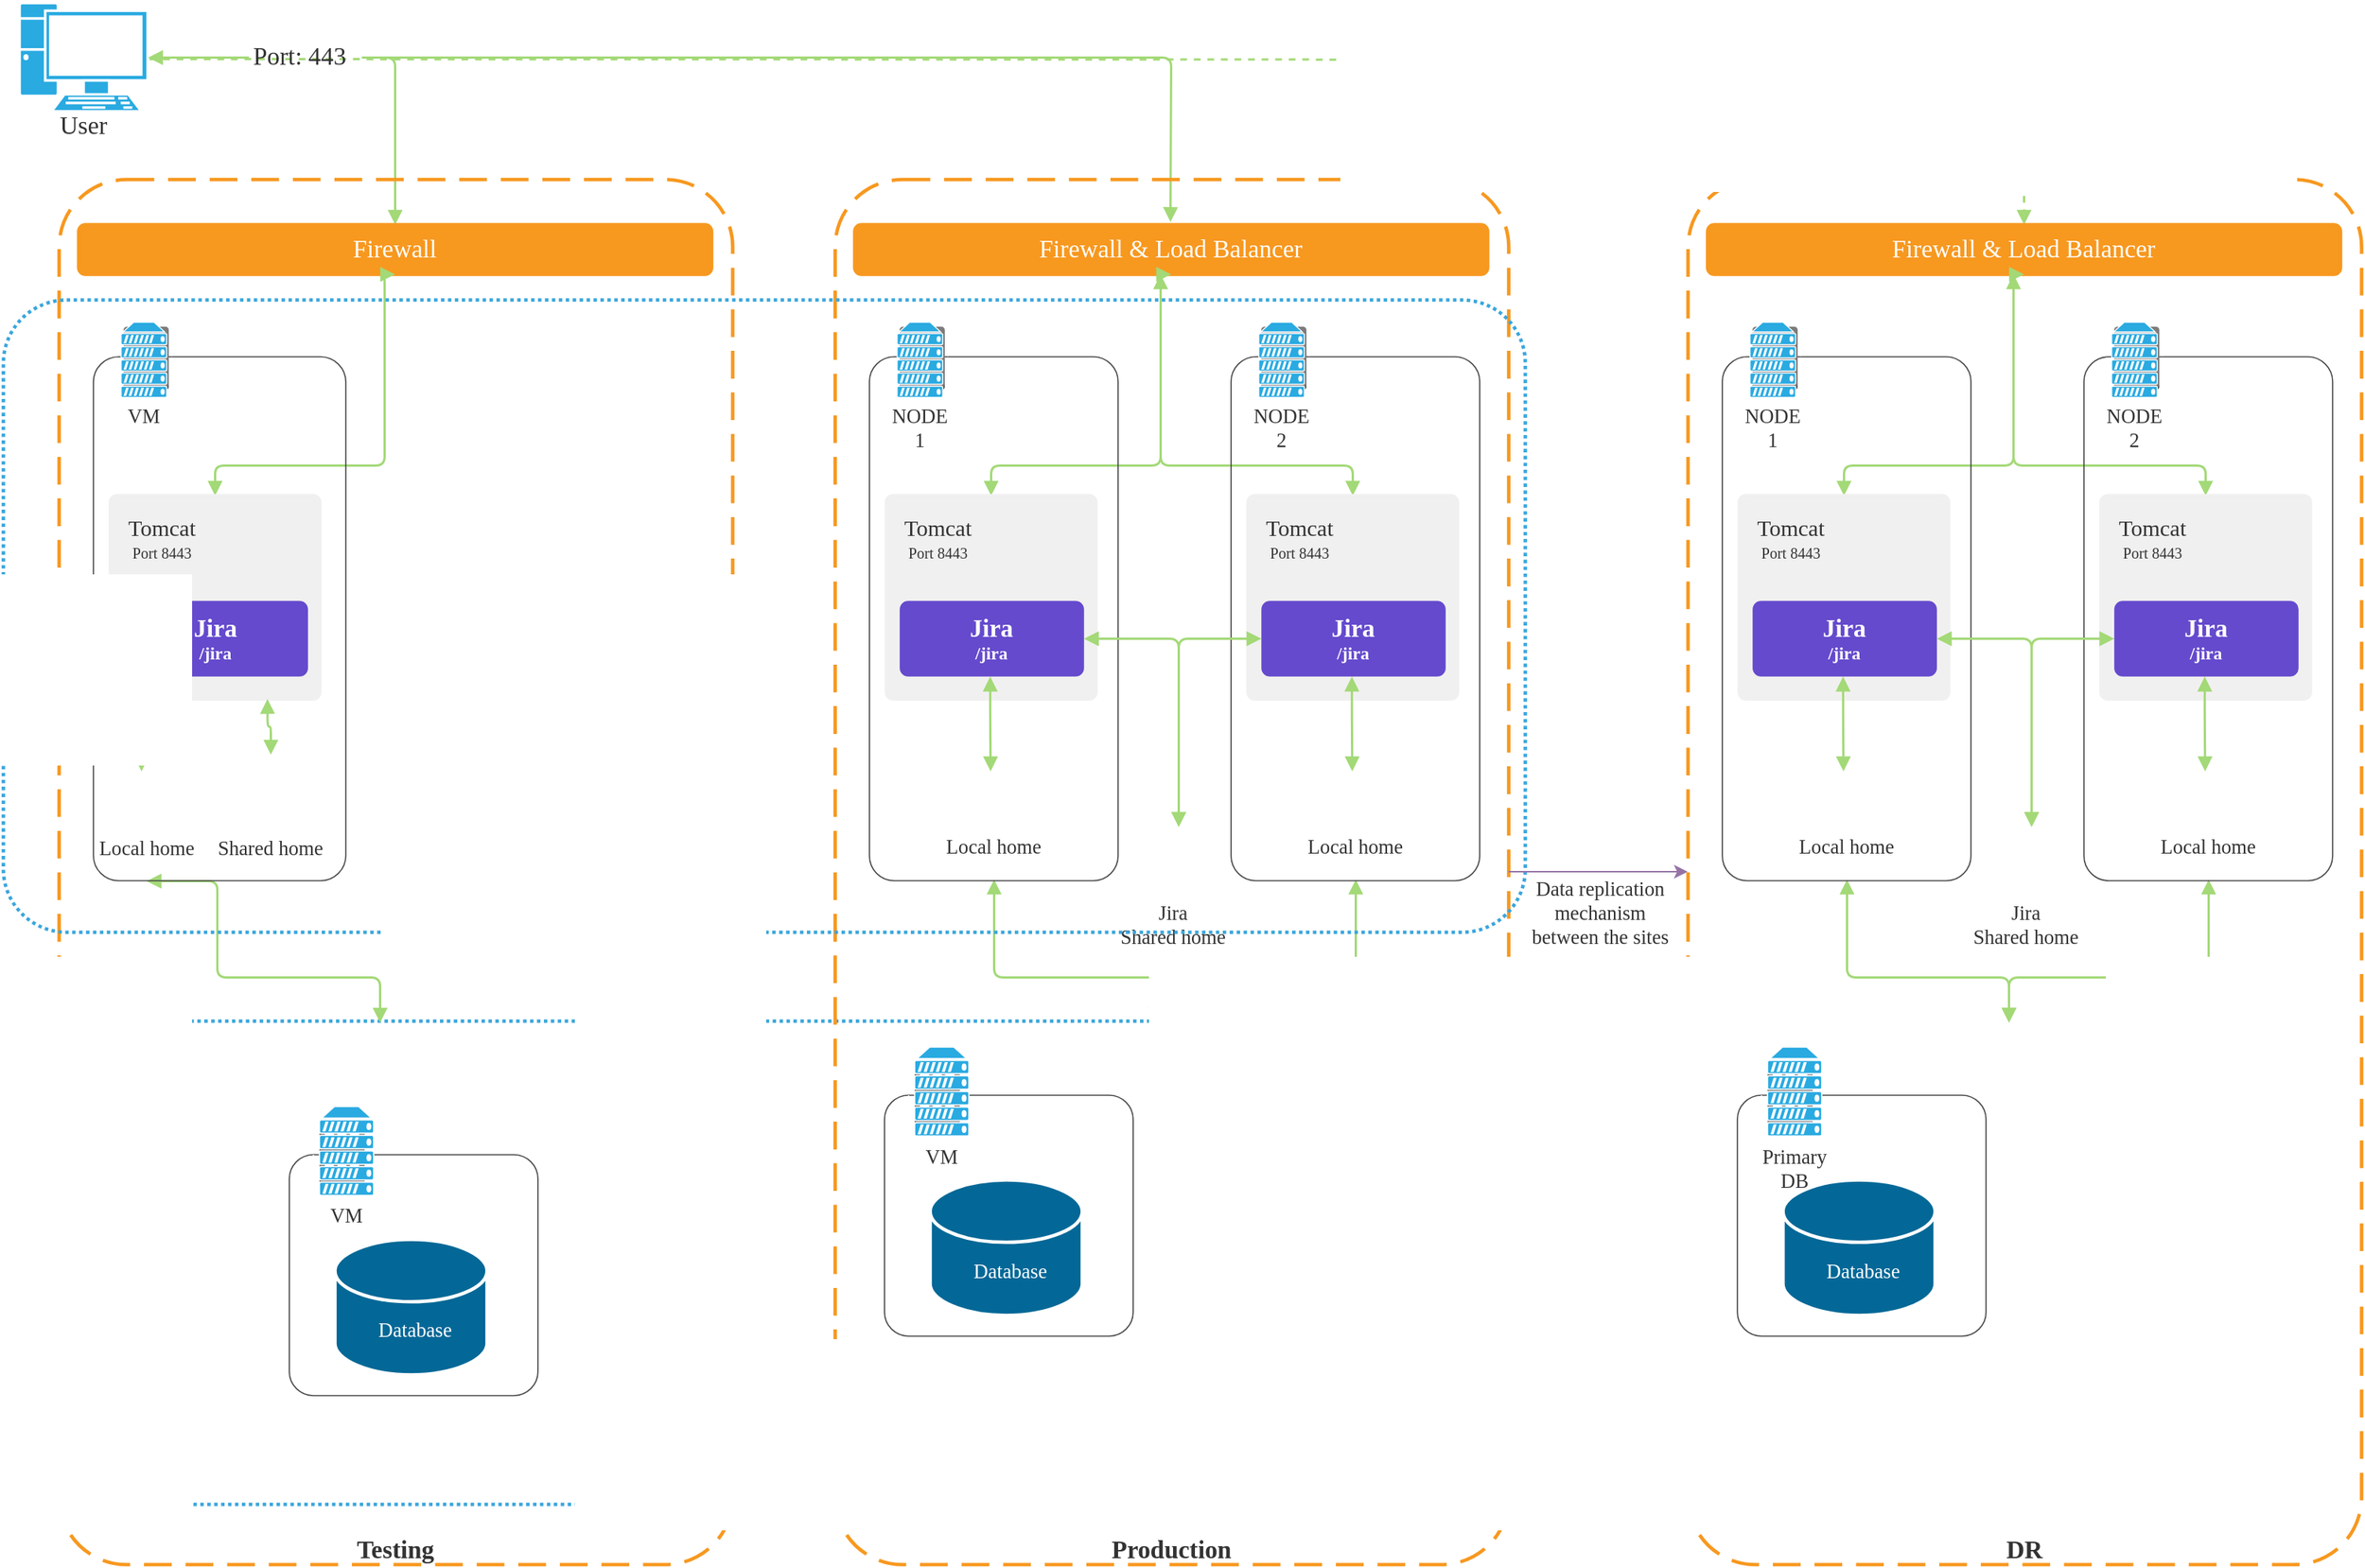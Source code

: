 <mxfile version="22.0.8" type="github">
  <diagram id="rO6JPWR7hEe7uDZ1MwuH" name="Page-1">
    <mxGraphModel dx="2899" dy="1071" grid="1" gridSize="10" guides="1" tooltips="1" connect="1" arrows="1" fold="1" page="1" pageScale="1" pageWidth="850" pageHeight="1100" math="0" shadow="0">
      <root>
        <mxCell id="0" />
        <mxCell id="1" parent="0" />
        <UserObject label="" lucidchartObjectId="EUO-7o-d~xrS" id="mtwL6YXixOI6ePfbIfQ7-96">
          <mxCell style="html=1;jettySize=18;whiteSpace=wrap;fontSize=13;strokeColor=#a3d977;strokeOpacity=100;strokeWidth=1.5;rounded=1;arcSize=12;edgeStyle=orthogonalEdgeStyle;startArrow=none;startFill=0;endArrow=block;endFill=1;exitX=1;exitY=0.5;exitPerimeter=0;" parent="1" source="mtwL6YXixOI6ePfbIfQ7-99" target="mtwL6YXixOI6ePfbIfQ7-271" edge="1">
            <mxGeometry width="100" height="100" relative="1" as="geometry">
              <Array as="points" />
              <mxPoint x="252.5" y="170" as="targetPoint" />
            </mxGeometry>
          </mxCell>
        </UserObject>
        <UserObject label="" lucidchartObjectId="rSzzq~TW9.Jp" id="mtwL6YXixOI6ePfbIfQ7-98">
          <mxCell style="html=1;jettySize=18;whiteSpace=wrap;fontSize=13;strokeColor=#a3d977;strokeOpacity=100;strokeWidth=1.5;rounded=1;arcSize=12;edgeStyle=orthogonalEdgeStyle;startArrow=none;startFill=1;endArrow=block;endFill=1;exitX=1;exitY=0.5;exitPerimeter=0;entryX=0.475;entryY=-0.053;entryDx=0;entryDy=0;entryPerimeter=0;" parent="1" source="mtwL6YXixOI6ePfbIfQ7-99" edge="1">
            <mxGeometry width="100" height="100" relative="1" as="geometry">
              <Array as="points" />
              <mxPoint x="554.5" y="168.251" as="targetPoint" />
            </mxGeometry>
          </mxCell>
        </UserObject>
        <UserObject label="Testing" lucidchartObjectId="OixzgVcVcH0r" id="mtwL6YXixOI6ePfbIfQ7-214">
          <mxCell style="html=1;overflow=block;blockSpacing=1;whiteSpace=wrap;rounded=1;arcSize=10;dashed=1;dashPattern=8 4;verticalAlign=bottom;fontSize=16.7;fontFamily=Liberation Serif;fontColor=#333333;fontStyle=1;spacing=0;strokeColor=#F7981F;fillOpacity=0;fillColor=#000000;strokeWidth=2.3;container=0;pointerEvents=0;collapsible=0;recursiveResize=0;" parent="1" vertex="1">
            <mxGeometry x="-183" y="140" width="447" height="920" as="geometry" />
          </mxCell>
        </UserObject>
        <UserObject label="" lucidchartObjectId="XqAzImuv3b6O" id="mtwL6YXixOI6ePfbIfQ7-239">
          <mxCell style="html=1;overflow=block;blockSpacing=1;whiteSpace=wrap;rounded=1;arcSize=10;dashed=1;dashPattern=1 1;verticalAlign=bottom;fontSize=13;spacing=0;strokeColor=#3aa6dd;strokeOpacity=100;fillOpacity=0;fillColor=#000000;strokeWidth=2.3;container=0;pointerEvents=0;collapsible=0;recursiveResize=0;" parent="1" vertex="1">
            <mxGeometry x="-220" y="699" width="1010" height="321" as="geometry" />
          </mxCell>
        </UserObject>
        <UserObject label="Firewall" lucidchartObjectId="L0xzgu9_YL.-" id="mtwL6YXixOI6ePfbIfQ7-271">
          <mxCell style="html=1;overflow=block;blockSpacing=1;whiteSpace=wrap;fontSize=16.7;fontFamily=Liberation Serif;fontColor=#ffffff;spacing=3.8;strokeColor=#f7981f;strokeOpacity=100;fillOpacity=100;rounded=1;absoluteArcSize=1;arcSize=9;fillColor=#f7981f;strokeWidth=2.3;" parent="1" vertex="1">
            <mxGeometry x="-170" y="170" width="420" height="33" as="geometry" />
          </mxCell>
        </UserObject>
        <mxCell id="mtwL6YXixOI6ePfbIfQ7-278" style="edgeStyle=orthogonalEdgeStyle;rounded=1;orthogonalLoop=1;jettySize=auto;html=1;exitX=0.5;exitY=0;exitDx=0;exitDy=0;entryX=0.5;entryY=1;entryDx=0;entryDy=0;endArrow=block;fontSize=13;strokeColor=#a3d977;strokeWidth=1.5;arcSize=12;startArrow=block;startFill=1;endFill=1;" parent="1" source="mtwL6YXixOI6ePfbIfQ7-222" target="mtwL6YXixOI6ePfbIfQ7-271" edge="1">
          <mxGeometry relative="1" as="geometry">
            <Array as="points">
              <mxPoint x="-79" y="330" />
              <mxPoint x="33" y="330" />
            </Array>
          </mxGeometry>
        </mxCell>
        <UserObject label="" lucidchartObjectId="rSzzq~TW9.Jp" id="mtwL6YXixOI6ePfbIfQ7-282">
          <mxCell style="html=1;jettySize=18;whiteSpace=wrap;fontSize=13;strokeColor=#a3d977;strokeOpacity=100;strokeWidth=1.5;rounded=1;arcSize=12;edgeStyle=orthogonalEdgeStyle;startArrow=none;startFill=1;endArrow=block;endFill=1;dashed=1;entryX=0.5;entryY=0;entryDx=0;entryDy=0;" parent="1" target="Ro4LttNKhpuhT89UJrmU-135" edge="1">
            <mxGeometry width="100" height="100" relative="1" as="geometry">
              <Array as="points" />
              <mxPoint x="-132" y="60" as="sourcePoint" />
              <mxPoint x="1932.462" y="168.5" as="targetPoint" />
            </mxGeometry>
          </mxCell>
        </UserObject>
        <mxCell id="mtwL6YXixOI6ePfbIfQ7-276" style="edgeStyle=orthogonalEdgeStyle;rounded=1;orthogonalLoop=1;jettySize=auto;html=1;exitX=0.5;exitY=1;exitDx=0;exitDy=0;endArrow=block;fontSize=13;strokeColor=#a3d977;strokeWidth=1.5;arcSize=12;startArrow=block;startFill=1;endFill=1;" parent="1" source="mtwL6YXixOI6ePfbIfQ7-221" edge="1">
          <mxGeometry relative="1" as="geometry">
            <mxPoint x="30" y="700" as="targetPoint" />
            <Array as="points">
              <mxPoint x="-78" y="670" />
              <mxPoint x="30" y="670" />
            </Array>
          </mxGeometry>
        </mxCell>
        <mxCell id="mtwL6YXixOI6ePfbIfQ7-215" value="" style="rounded=1;arcSize=10;dashed=0;verticalAlign=bottom;whiteSpace=wrap;fontSize=13;spacing=0;strokeColor=#474747;fillOpacity=0;fillColor=#000000;strokeWidth=0.8;container=1;pointerEvents=0;collapsible=0;recursiveResize=0;html=1;" parent="1" vertex="1">
          <mxGeometry x="-160" y="258" width="167.5" height="348" as="geometry" />
        </mxCell>
        <mxCell id="mtwL6YXixOI6ePfbIfQ7-216" value="" style="shape=mxgraph.aws3.corporate_data_center;fillColor=#7D7C7C;" parent="mtwL6YXixOI6ePfbIfQ7-215" vertex="1">
          <mxGeometry x="20" y="-20" width="30" height="42" as="geometry" />
        </mxCell>
        <UserObject label="" lucidchartObjectId="tmxzoiRt5Crb" id="mtwL6YXixOI6ePfbIfQ7-220">
          <mxCell style="html=1;overflow=block;blockSpacing=1;whiteSpace=wrap;shape=image;fontSize=13;spacing=0;strokeColor=none;strokeOpacity=100;strokeWidth=0;image=https://images.lucid.app/images/ddefb70f-c06b-4245-9539-5ff591e5f857/content;imageAspect=0;" parent="mtwL6YXixOI6ePfbIfQ7-215" vertex="1">
            <mxGeometry x="6.5" y="264" width="54" height="54" as="geometry" />
          </mxCell>
        </UserObject>
        <UserObject label="Local home" lucidchartObjectId=".mxzsPhPsSYh" id="mtwL6YXixOI6ePfbIfQ7-221">
          <mxCell style="html=1;overflow=block;blockSpacing=1;whiteSpace=wrap;fontSize=13.3;fontFamily=Liberation Serif;fontColor=#333333;spacing=3.8;strokeOpacity=0;fillOpacity=0;rounded=1;absoluteArcSize=1;arcSize=9;fillColor=#ffffff;strokeWidth=2.3;" parent="mtwL6YXixOI6ePfbIfQ7-215" vertex="1">
            <mxGeometry x="-18.5" y="303" width="107" height="45" as="geometry" />
          </mxCell>
        </UserObject>
        <UserObject label="" lucidchartObjectId="LWxzXaysUABI" id="mtwL6YXixOI6ePfbIfQ7-235">
          <mxCell style="html=1;overflow=block;blockSpacing=1;whiteSpace=wrap;shape=image;fontSize=13;spacing=0;strokeColor=none;strokeOpacity=100;strokeWidth=0;image=https://images.lucid.app/images/ddefb70f-c06b-4245-9539-5ff591e5f857/content;imageAspect=0;" parent="mtwL6YXixOI6ePfbIfQ7-215" vertex="1">
            <mxGeometry x="90.5" y="264" width="54" height="54" as="geometry" />
          </mxCell>
        </UserObject>
        <UserObject label="Shared home" lucidchartObjectId="LWxzEOdDIE~z" id="mtwL6YXixOI6ePfbIfQ7-236">
          <mxCell style="html=1;overflow=block;blockSpacing=1;whiteSpace=wrap;fontSize=13.3;fontFamily=Liberation Serif;fontColor=#333333;spacing=3.8;strokeOpacity=0;fillOpacity=0;rounded=1;absoluteArcSize=1;arcSize=9;fillColor=#ffffff;strokeWidth=2.3;" parent="mtwL6YXixOI6ePfbIfQ7-215" vertex="1">
            <mxGeometry x="64" y="303" width="107" height="45" as="geometry" />
          </mxCell>
        </UserObject>
        <UserObject label="VM" lucidchartObjectId="cVvz02kIeBLM" id="mtwL6YXixOI6ePfbIfQ7-219">
          <mxCell style="html=1;overflow=block;blockSpacing=1;whiteSpace=wrap;shape=mxgraph.networks.virtual_server;fillColor=#29AAE1;strokeColor=#ffffff;labelPosition=center;verticalLabelPosition=bottom;align=center;verticalAlign=top;fontSize=13.3;fontFamily=Liberation Serif;fontColor=#333333;spacing=0;strokeOpacity=100;rounded=1;absoluteArcSize=1;arcSize=9;strokeWidth=2.3;" parent="1" vertex="1">
            <mxGeometry x="-145" y="230" width="37" height="60" as="geometry" />
          </mxCell>
        </UserObject>
        <UserObject label="" lucidchartObjectId="9txz49m~gERj" id="mtwL6YXixOI6ePfbIfQ7-222">
          <mxCell style="html=1;overflow=block;blockSpacing=1;whiteSpace=wrap;fontSize=13;spacing=3.8;strokeColor=#f1f0f0;strokeOpacity=100;fillOpacity=100;rounded=1;absoluteArcSize=1;arcSize=9;fillColor=#f1f0f0;strokeWidth=2.3;" parent="1" vertex="1">
            <mxGeometry x="-149" y="350" width="139" height="135" as="geometry" />
          </mxCell>
        </UserObject>
        <UserObject label="&lt;div style=&quot;display: flex ; justify-content: center ; text-align: center ; align-items: baseline ; font-size: 0 ; line-height: 1.25 ; margin-top: -2px&quot;&gt;&lt;span&gt;&lt;span style=&quot;font-size: 16.7px ; color: #ffffff ; font-weight: bold ; font-family: &amp;#34;liberation&amp;#34; serif&quot;&gt;Jira&lt;br&gt;&lt;/span&gt;&lt;span style=&quot;font-size: 11.7px ; color: #ffffff ; font-weight: bold ; font-family: &amp;#34;liberation&amp;#34; serif&quot;&gt;/jira&lt;/span&gt;&lt;/span&gt;&lt;/div&gt;" lucidchartObjectId="Texz-i~hvWhb" id="mtwL6YXixOI6ePfbIfQ7-223">
          <mxCell style="html=1;overflow=block;blockSpacing=1;whiteSpace=wrap;fontSize=13;fontFamily=Liberation Serif;spacing=9;strokeColor=#654acd;strokeOpacity=100;fillOpacity=100;rounded=1;absoluteArcSize=1;arcSize=9;fillColor=#654acd;strokeWidth=2.3;" parent="1" vertex="1">
            <mxGeometry x="-139" y="421" width="120" height="48" as="geometry" />
          </mxCell>
        </UserObject>
        <UserObject label="&lt;div style=&quot;display: flex; justify-content: center; text-align: center; align-items: baseline; font-size: 0; line-height: 1.25;margin-top: -2px;&quot;&gt;&lt;span&gt;&lt;span style=&quot;font-size:15px;color:#333333;font-family: Liberation Serif;&quot;&gt;Tomcat&lt;/span&gt;&lt;span style=&quot;font-size:16.7px;color:#333333;font-family: Liberation Serif;&quot;&gt;&#xa;&lt;/span&gt;&lt;span style=&quot;font-size:10px;color:#333333;font-family: Liberation Serif;&quot;&gt;Port 8443&lt;/span&gt;&lt;/span&gt;&lt;/div&gt;" lucidchartObjectId="sAxzz0o~UChF" id="mtwL6YXixOI6ePfbIfQ7-224">
          <mxCell style="html=1;overflow=block;blockSpacing=1;whiteSpace=wrap;fontSize=13;fontFamily=Liberation Serif;spacing=3.8;strokeOpacity=0;fillOpacity=0;rounded=1;absoluteArcSize=1;arcSize=9;fillColor=#ffffff;strokeWidth=2.3;" parent="1" vertex="1">
            <mxGeometry x="-145" y="355" width="61" height="48" as="geometry" />
          </mxCell>
        </UserObject>
        <UserObject label="" lucidchartObjectId="0Qxzc1S1IXkb" id="mtwL6YXixOI6ePfbIfQ7-225">
          <mxCell style="html=1;jettySize=18;whiteSpace=wrap;fontSize=13;strokeColor=#a3d977;strokeOpacity=100;strokeWidth=1.5;rounded=1;arcSize=12;edgeStyle=orthogonalEdgeStyle;startArrow=block;startFill=1;endArrow=block;endFill=1;exitX=0.25;exitY=1;entryX=0.466;entryY=0.205;entryPerimeter=0;exitDx=0;exitDy=0;" parent="1" source="mtwL6YXixOI6ePfbIfQ7-222" target="mtwL6YXixOI6ePfbIfQ7-220" edge="1">
            <mxGeometry width="100" height="100" relative="1" as="geometry">
              <Array as="points" />
            </mxGeometry>
          </mxCell>
        </UserObject>
        <UserObject label="" lucidchartObjectId="TXxzntWAl3hC" id="mtwL6YXixOI6ePfbIfQ7-233">
          <mxCell style="html=1;jettySize=18;whiteSpace=wrap;fontSize=13;strokeColor=#a3d977;strokeOpacity=100;strokeWidth=1.5;rounded=1;arcSize=12;edgeStyle=orthogonalEdgeStyle;startArrow=block;startFill=1;endArrow=block;endFill=1;exitX=0.75;exitY=1;entryX=0.5;entryY=0;entryDx=0;entryDy=0;exitDx=0;exitDy=0;" parent="1" source="mtwL6YXixOI6ePfbIfQ7-222" target="mtwL6YXixOI6ePfbIfQ7-235" edge="1">
            <mxGeometry width="100" height="100" relative="1" as="geometry">
              <Array as="points" />
              <mxPoint x="42" y="627.07" as="targetPoint" />
            </mxGeometry>
          </mxCell>
        </UserObject>
        <mxCell id="mtwL6YXixOI6ePfbIfQ7-240" value="" style="rounded=1;arcSize=10;dashed=0;verticalAlign=bottom;whiteSpace=wrap;fontSize=13;spacing=0;strokeColor=#474747;fillOpacity=0;fillColor=#000000;strokeWidth=0.8;container=1;pointerEvents=0;collapsible=0;recursiveResize=0;html=1;" parent="1" vertex="1">
          <mxGeometry x="-30" y="788" width="165" height="160" as="geometry" />
        </mxCell>
        <mxCell id="mtwL6YXixOI6ePfbIfQ7-241" value="" style="shape=mxgraph.aws3.corporate_data_center;fillColor=#7D7C7C;" parent="mtwL6YXixOI6ePfbIfQ7-240" vertex="1">
          <mxGeometry x="20" y="-20" width="30" height="42" as="geometry" />
        </mxCell>
        <UserObject label="VM" lucidchartObjectId="sJxzo7Mjzv_8" id="mtwL6YXixOI6ePfbIfQ7-244">
          <mxCell style="html=1;overflow=block;blockSpacing=1;whiteSpace=wrap;shape=mxgraph.networks.virtual_server;fillColor=#29AAE1;strokeColor=#ffffff;labelPosition=center;verticalLabelPosition=bottom;align=center;verticalAlign=top;fontSize=13.3;fontFamily=Liberation Serif;fontColor=#333333;spacing=0;strokeOpacity=100;rounded=1;absoluteArcSize=1;arcSize=9;strokeWidth=2.3;" parent="1" vertex="1">
            <mxGeometry x="-14" y="750" width="44" height="71" as="geometry" />
          </mxCell>
        </UserObject>
        <mxCell id="mtwL6YXixOI6ePfbIfQ7-245" value="" style="group;dropTarget=0;pointerEvents=0;" parent="1" vertex="1">
          <mxGeometry x="-27" y="844" width="161" height="90" as="geometry" />
        </mxCell>
        <UserObject label="" lucidchartObjectId="GKxz8MO3L.nO" id="mtwL6YXixOI6ePfbIfQ7-246">
          <mxCell style="html=1;overflow=block;blockSpacing=1;whiteSpace=wrap;shape=mxgraph.cisco.storage.relational_database;verticalLabelPosition=bottom;verticalAlign=top;fillColor=#036897;strokeColor=#ffffff;fontSize=13;spacing=0;strokeOpacity=100;rounded=1;absoluteArcSize=1;arcSize=9;strokeWidth=2.3;" parent="mtwL6YXixOI6ePfbIfQ7-245" vertex="1">
            <mxGeometry x="27" width="101" height="90" as="geometry" />
          </mxCell>
        </UserObject>
        <UserObject label="Database" lucidchartObjectId="KMxzaRcfJDbH" id="mtwL6YXixOI6ePfbIfQ7-247">
          <mxCell style="html=1;overflow=block;blockSpacing=1;whiteSpace=wrap;fontSize=13.3;fontFamily=Liberation Serif;fontColor=#ffffff;spacing=3.8;strokeOpacity=0;fillOpacity=0;rounded=1;absoluteArcSize=1;arcSize=9;fillColor=#ffffff;strokeWidth=2.3;" parent="mtwL6YXixOI6ePfbIfQ7-245" vertex="1">
            <mxGeometry y="42" width="161" height="36" as="geometry" />
          </mxCell>
        </UserObject>
        <UserObject label="Production" lucidchartObjectId="OixzgVcVcH0r" id="Ro4LttNKhpuhT89UJrmU-88">
          <mxCell style="html=1;overflow=block;blockSpacing=1;whiteSpace=wrap;rounded=1;arcSize=10;dashed=1;dashPattern=8 4;verticalAlign=bottom;fontSize=16.7;fontFamily=Liberation Serif;fontColor=#333333;fontStyle=1;spacing=0;strokeColor=#F7981F;fillOpacity=0;fillColor=#000000;strokeWidth=2.3;container=0;pointerEvents=0;collapsible=0;recursiveResize=0;" parent="1" vertex="1">
            <mxGeometry x="332" y="140" width="447" height="920" as="geometry" />
          </mxCell>
        </UserObject>
        <UserObject label="Firewall &amp;amp; Load Balancer" lucidchartObjectId="L0xzgu9_YL.-" id="Ro4LttNKhpuhT89UJrmU-90">
          <mxCell style="html=1;overflow=block;blockSpacing=1;whiteSpace=wrap;fontSize=16.7;fontFamily=Liberation Serif;fontColor=#ffffff;spacing=3.8;strokeColor=#f7981f;strokeOpacity=100;fillOpacity=100;rounded=1;absoluteArcSize=1;arcSize=9;fillColor=#f7981f;strokeWidth=2.3;" parent="1" vertex="1">
            <mxGeometry x="345" y="170" width="420" height="33" as="geometry" />
          </mxCell>
        </UserObject>
        <mxCell id="Ro4LttNKhpuhT89UJrmU-91" style="edgeStyle=orthogonalEdgeStyle;rounded=1;orthogonalLoop=1;jettySize=auto;html=1;exitX=0.5;exitY=1;exitDx=0;exitDy=0;endArrow=block;fontSize=13;strokeColor=#a3d977;strokeWidth=1.5;arcSize=12;startArrow=block;startFill=1;endFill=1;" parent="1" source="Ro4LttNKhpuhT89UJrmU-108" edge="1">
          <mxGeometry relative="1" as="geometry">
            <mxPoint x="545" y="700" as="targetPoint" />
            <Array as="points">
              <mxPoint x="677" y="670" />
              <mxPoint x="545" y="670" />
            </Array>
          </mxGeometry>
        </mxCell>
        <mxCell id="Ro4LttNKhpuhT89UJrmU-92" style="edgeStyle=orthogonalEdgeStyle;rounded=1;orthogonalLoop=1;jettySize=auto;html=1;exitX=0.5;exitY=0;exitDx=0;exitDy=0;entryX=0.5;entryY=1;entryDx=0;entryDy=0;endArrow=block;fontSize=13;strokeColor=#a3d977;strokeWidth=1.5;arcSize=12;startArrow=block;startFill=1;endFill=1;" parent="1" source="Ro4LttNKhpuhT89UJrmU-102" target="Ro4LttNKhpuhT89UJrmU-90" edge="1">
          <mxGeometry relative="1" as="geometry">
            <Array as="points">
              <mxPoint x="436" y="330" />
              <mxPoint x="548" y="330" />
            </Array>
          </mxGeometry>
        </mxCell>
        <mxCell id="Ro4LttNKhpuhT89UJrmU-93" style="edgeStyle=orthogonalEdgeStyle;rounded=1;orthogonalLoop=1;jettySize=auto;html=1;exitX=0.5;exitY=0;exitDx=0;exitDy=0;endArrow=block;fontSize=13;strokeColor=#a3d977;strokeWidth=1.5;arcSize=12;startArrow=block;startFill=1;endFill=1;" parent="1" source="Ro4LttNKhpuhT89UJrmU-109" target="Ro4LttNKhpuhT89UJrmU-90" edge="1">
          <mxGeometry relative="1" as="geometry">
            <mxPoint x="545" y="200" as="targetPoint" />
            <Array as="points">
              <mxPoint x="675" y="330" />
              <mxPoint x="548" y="330" />
            </Array>
          </mxGeometry>
        </mxCell>
        <mxCell id="Ro4LttNKhpuhT89UJrmU-94" style="edgeStyle=orthogonalEdgeStyle;rounded=1;orthogonalLoop=1;jettySize=auto;html=1;exitX=0.5;exitY=1;exitDx=0;exitDy=0;endArrow=block;fontSize=13;strokeColor=#a3d977;strokeWidth=1.5;arcSize=12;startArrow=block;startFill=1;endFill=1;" parent="1" source="Ro4LttNKhpuhT89UJrmU-101" edge="1">
          <mxGeometry relative="1" as="geometry">
            <mxPoint x="545" y="700" as="targetPoint" />
            <Array as="points">
              <mxPoint x="437" y="670" />
              <mxPoint x="545" y="670" />
            </Array>
          </mxGeometry>
        </mxCell>
        <mxCell id="Ro4LttNKhpuhT89UJrmU-95" value="" style="rounded=1;arcSize=10;dashed=0;verticalAlign=bottom;whiteSpace=wrap;fontSize=13;spacing=0;strokeColor=#474747;fillOpacity=0;fillColor=#000000;strokeWidth=0.8;container=1;pointerEvents=0;collapsible=0;recursiveResize=0;html=1;" parent="1" vertex="1">
          <mxGeometry x="355" y="258" width="165" height="348" as="geometry" />
        </mxCell>
        <mxCell id="Ro4LttNKhpuhT89UJrmU-96" value="" style="shape=mxgraph.aws3.corporate_data_center;fillColor=#7D7C7C;" parent="Ro4LttNKhpuhT89UJrmU-95" vertex="1">
          <mxGeometry x="20" y="-20" width="30" height="42" as="geometry" />
        </mxCell>
        <mxCell id="Ro4LttNKhpuhT89UJrmU-97" value="" style="rounded=1;arcSize=10;dashed=0;verticalAlign=bottom;whiteSpace=wrap;fontSize=13;spacing=0;strokeColor=#474747;fillOpacity=0;fillColor=#000000;strokeWidth=0.8;container=1;pointerEvents=0;collapsible=0;recursiveResize=0;html=1;" parent="1" vertex="1">
          <mxGeometry x="595" y="258" width="165" height="348" as="geometry" />
        </mxCell>
        <mxCell id="Ro4LttNKhpuhT89UJrmU-98" value="" style="shape=mxgraph.aws3.corporate_data_center;fillColor=#7D7C7C;" parent="Ro4LttNKhpuhT89UJrmU-97" vertex="1">
          <mxGeometry x="20" y="-20" width="30" height="42" as="geometry" />
        </mxCell>
        <UserObject label="NODE 1" lucidchartObjectId="cVvz02kIeBLM" id="Ro4LttNKhpuhT89UJrmU-99">
          <mxCell style="html=1;overflow=block;blockSpacing=1;whiteSpace=wrap;shape=mxgraph.networks.virtual_server;fillColor=#29AAE1;strokeColor=#ffffff;labelPosition=center;verticalLabelPosition=bottom;align=center;verticalAlign=top;fontSize=13.3;fontFamily=Liberation Serif;fontColor=#333333;spacing=0;strokeOpacity=100;rounded=1;absoluteArcSize=1;arcSize=9;strokeWidth=2.3;" parent="1" vertex="1">
            <mxGeometry x="370" y="230" width="37" height="60" as="geometry" />
          </mxCell>
        </UserObject>
        <UserObject label="" lucidchartObjectId="tmxzoiRt5Crb" id="Ro4LttNKhpuhT89UJrmU-100">
          <mxCell style="html=1;overflow=block;blockSpacing=1;whiteSpace=wrap;shape=image;fontSize=13;spacing=0;strokeColor=none;strokeOpacity=100;strokeWidth=0;image=https://images.lucid.app/images/ddefb70f-c06b-4245-9539-5ff591e5f857/content;imageAspect=0;" parent="1" vertex="1">
            <mxGeometry x="410" y="522" width="54" height="54" as="geometry" />
          </mxCell>
        </UserObject>
        <UserObject label="Local home" lucidchartObjectId=".mxzsPhPsSYh" id="Ro4LttNKhpuhT89UJrmU-101">
          <mxCell style="html=1;overflow=block;blockSpacing=1;whiteSpace=wrap;fontSize=13.3;fontFamily=Liberation Serif;fontColor=#333333;spacing=3.8;strokeOpacity=0;fillOpacity=0;rounded=1;absoluteArcSize=1;arcSize=9;fillColor=#ffffff;strokeWidth=2.3;" parent="1" vertex="1">
            <mxGeometry x="384" y="560" width="107" height="45" as="geometry" />
          </mxCell>
        </UserObject>
        <UserObject label="" lucidchartObjectId="9txz49m~gERj" id="Ro4LttNKhpuhT89UJrmU-102">
          <mxCell style="html=1;overflow=block;blockSpacing=1;whiteSpace=wrap;fontSize=13;spacing=3.8;strokeColor=#f1f0f0;strokeOpacity=100;fillOpacity=100;rounded=1;absoluteArcSize=1;arcSize=9;fillColor=#f1f0f0;strokeWidth=2.3;" parent="1" vertex="1">
            <mxGeometry x="366" y="350" width="139" height="135" as="geometry" />
          </mxCell>
        </UserObject>
        <UserObject label="&lt;div style=&quot;display: flex ; justify-content: center ; text-align: center ; align-items: baseline ; font-size: 0 ; line-height: 1.25 ; margin-top: -2px&quot;&gt;&lt;span&gt;&lt;span style=&quot;font-size: 16.7px ; color: #ffffff ; font-weight: bold ; font-family: &amp;#34;liberation&amp;#34; serif&quot;&gt;Jira&lt;br&gt;&lt;/span&gt;&lt;span style=&quot;font-size: 11.7px ; color: #ffffff ; font-weight: bold ; font-family: &amp;#34;liberation&amp;#34; serif&quot;&gt;/jira&lt;/span&gt;&lt;/span&gt;&lt;/div&gt;" lucidchartObjectId="Texz-i~hvWhb" id="Ro4LttNKhpuhT89UJrmU-103">
          <mxCell style="html=1;overflow=block;blockSpacing=1;whiteSpace=wrap;fontSize=13;fontFamily=Liberation Serif;spacing=9;strokeColor=#654acd;strokeOpacity=100;fillOpacity=100;rounded=1;absoluteArcSize=1;arcSize=9;fillColor=#654acd;strokeWidth=2.3;" parent="1" vertex="1">
            <mxGeometry x="376" y="421" width="120" height="48" as="geometry" />
          </mxCell>
        </UserObject>
        <UserObject label="&lt;div style=&quot;display: flex; justify-content: center; text-align: center; align-items: baseline; font-size: 0; line-height: 1.25;margin-top: -2px;&quot;&gt;&lt;span&gt;&lt;span style=&quot;font-size:15px;color:#333333;font-family: Liberation Serif;&quot;&gt;Tomcat&lt;/span&gt;&lt;span style=&quot;font-size:16.7px;color:#333333;font-family: Liberation Serif;&quot;&gt;&#xa;&lt;/span&gt;&lt;span style=&quot;font-size:10px;color:#333333;font-family: Liberation Serif;&quot;&gt;Port 8443&lt;/span&gt;&lt;/span&gt;&lt;/div&gt;" lucidchartObjectId="sAxzz0o~UChF" id="Ro4LttNKhpuhT89UJrmU-104">
          <mxCell style="html=1;overflow=block;blockSpacing=1;whiteSpace=wrap;fontSize=13;fontFamily=Liberation Serif;spacing=3.8;strokeOpacity=0;fillOpacity=0;rounded=1;absoluteArcSize=1;arcSize=9;fillColor=#ffffff;strokeWidth=2.3;" parent="1" vertex="1">
            <mxGeometry x="370" y="355" width="61" height="48" as="geometry" />
          </mxCell>
        </UserObject>
        <UserObject label="" lucidchartObjectId="0Qxzc1S1IXkb" id="Ro4LttNKhpuhT89UJrmU-105">
          <mxCell style="html=1;jettySize=18;whiteSpace=wrap;fontSize=13;strokeColor=#a3d977;strokeOpacity=100;strokeWidth=1.5;rounded=1;arcSize=12;edgeStyle=orthogonalEdgeStyle;startArrow=block;startFill=1;endArrow=block;endFill=1;exitX=0.491;exitY=1.024;exitPerimeter=0;entryX=0.466;entryY=0.205;entryPerimeter=0;" parent="1" source="Ro4LttNKhpuhT89UJrmU-103" target="Ro4LttNKhpuhT89UJrmU-100" edge="1">
            <mxGeometry width="100" height="100" relative="1" as="geometry">
              <Array as="points" />
            </mxGeometry>
          </mxCell>
        </UserObject>
        <UserObject label="NODE 2" lucidchartObjectId="KSxz69lXQToi" id="Ro4LttNKhpuhT89UJrmU-106">
          <mxCell style="html=1;overflow=block;blockSpacing=1;whiteSpace=wrap;shape=mxgraph.networks.virtual_server;fillColor=#29AAE1;strokeColor=#ffffff;labelPosition=center;verticalLabelPosition=bottom;align=center;verticalAlign=top;fontSize=13.3;fontFamily=Liberation Serif;fontColor=#333333;spacing=0;strokeOpacity=100;rounded=1;absoluteArcSize=1;arcSize=9;strokeWidth=2.3;" parent="1" vertex="1">
            <mxGeometry x="610" y="230" width="37" height="60" as="geometry" />
          </mxCell>
        </UserObject>
        <UserObject label="" lucidchartObjectId="KSxzhizs-sJg" id="Ro4LttNKhpuhT89UJrmU-107">
          <mxCell style="html=1;overflow=block;blockSpacing=1;whiteSpace=wrap;shape=image;fontSize=13;spacing=0;strokeColor=none;strokeOpacity=100;strokeWidth=0;image=https://images.lucid.app/images/ddefb70f-c06b-4245-9539-5ff591e5f857/content;imageAspect=0;" parent="1" vertex="1">
            <mxGeometry x="650" y="522" width="54" height="54" as="geometry" />
          </mxCell>
        </UserObject>
        <UserObject label="Local home" lucidchartObjectId="KSxzh6gwqMxw" id="Ro4LttNKhpuhT89UJrmU-108">
          <mxCell style="html=1;overflow=block;blockSpacing=1;whiteSpace=wrap;fontSize=13.3;fontFamily=Liberation Serif;fontColor=#333333;spacing=3.8;strokeOpacity=0;fillOpacity=0;rounded=1;absoluteArcSize=1;arcSize=9;fillColor=#ffffff;strokeWidth=2.3;" parent="1" vertex="1">
            <mxGeometry x="624" y="560" width="107" height="45" as="geometry" />
          </mxCell>
        </UserObject>
        <UserObject label="" lucidchartObjectId="KSxzZg-ApF0p" id="Ro4LttNKhpuhT89UJrmU-109">
          <mxCell style="html=1;overflow=block;blockSpacing=1;whiteSpace=wrap;fontSize=13;spacing=3.8;strokeColor=#f1f0f0;strokeOpacity=100;fillOpacity=100;rounded=1;absoluteArcSize=1;arcSize=9;fillColor=#f1f0f0;strokeWidth=2.3;" parent="1" vertex="1">
            <mxGeometry x="606" y="350" width="139" height="135" as="geometry" />
          </mxCell>
        </UserObject>
        <UserObject label="&lt;div style=&quot;display: flex ; justify-content: center ; text-align: center ; align-items: baseline ; font-size: 0 ; line-height: 1.25 ; margin-top: -2px&quot;&gt;&lt;span&gt;&lt;span style=&quot;font-size: 16.7px ; color: #ffffff ; font-weight: bold ; font-family: &amp;#34;liberation&amp;#34; serif&quot;&gt;Jira&lt;br&gt;&lt;/span&gt;&lt;span style=&quot;font-size: 11.7px ; color: #ffffff ; font-weight: bold ; font-family: &amp;#34;liberation&amp;#34; serif&quot;&gt;/jira&lt;/span&gt;&lt;/span&gt;&lt;/div&gt;" lucidchartObjectId="KSxz1oPT.6z7" id="Ro4LttNKhpuhT89UJrmU-110">
          <mxCell style="html=1;overflow=block;blockSpacing=1;whiteSpace=wrap;fontSize=13;fontFamily=Liberation Serif;spacing=9;strokeColor=#654acd;strokeOpacity=100;fillOpacity=100;rounded=1;absoluteArcSize=1;arcSize=9;fillColor=#654acd;strokeWidth=2.3;" parent="1" vertex="1">
            <mxGeometry x="616" y="421" width="120" height="48" as="geometry" />
          </mxCell>
        </UserObject>
        <UserObject label="&lt;div style=&quot;display: flex; justify-content: center; text-align: center; align-items: baseline; font-size: 0; line-height: 1.25;margin-top: -2px;&quot;&gt;&lt;span&gt;&lt;span style=&quot;font-size:15px;color:#333333;font-family: Liberation Serif;&quot;&gt;Tomcat&lt;/span&gt;&lt;span style=&quot;font-size:16.7px;color:#333333;font-family: Liberation Serif;&quot;&gt;&#xa;&lt;/span&gt;&lt;span style=&quot;font-size:10px;color:#333333;font-family: Liberation Serif;&quot;&gt;Port 8443&lt;/span&gt;&lt;/span&gt;&lt;/div&gt;" lucidchartObjectId="KSxzjbeZcGPi" id="Ro4LttNKhpuhT89UJrmU-111">
          <mxCell style="html=1;overflow=block;blockSpacing=1;whiteSpace=wrap;fontSize=13;fontFamily=Liberation Serif;spacing=3.8;strokeOpacity=0;fillOpacity=0;rounded=1;absoluteArcSize=1;arcSize=9;fillColor=#ffffff;strokeWidth=2.3;" parent="1" vertex="1">
            <mxGeometry x="610" y="355" width="61" height="48" as="geometry" />
          </mxCell>
        </UserObject>
        <UserObject label="" lucidchartObjectId="KSxzJYQE9bq7" id="Ro4LttNKhpuhT89UJrmU-112">
          <mxCell style="html=1;jettySize=18;whiteSpace=wrap;fontSize=13;strokeColor=#a3d977;strokeOpacity=100;strokeWidth=1.5;rounded=1;arcSize=12;edgeStyle=orthogonalEdgeStyle;startArrow=block;startFill=1;endArrow=block;endFill=1;exitX=0.491;exitY=1.024;exitPerimeter=0;entryX=0.466;entryY=0.205;entryPerimeter=0;" parent="1" source="Ro4LttNKhpuhT89UJrmU-110" target="Ro4LttNKhpuhT89UJrmU-107" edge="1">
            <mxGeometry width="100" height="100" relative="1" as="geometry">
              <Array as="points" />
            </mxGeometry>
          </mxCell>
        </UserObject>
        <UserObject label="" lucidchartObjectId="TXxzntWAl3hC" id="Ro4LttNKhpuhT89UJrmU-113">
          <mxCell style="html=1;jettySize=18;whiteSpace=wrap;fontSize=13;strokeColor=#a3d977;strokeOpacity=100;strokeWidth=1.5;rounded=1;arcSize=12;edgeStyle=orthogonalEdgeStyle;startArrow=block;startFill=1;endArrow=block;endFill=1;exitX=1.009;exitY=0.5;exitPerimeter=0;entryX=0.5;entryY=0;entryDx=0;entryDy=0;" parent="1" source="Ro4LttNKhpuhT89UJrmU-103" target="Ro4LttNKhpuhT89UJrmU-115" edge="1">
            <mxGeometry width="100" height="100" relative="1" as="geometry">
              <Array as="points" />
              <mxPoint x="557" y="627.07" as="targetPoint" />
            </mxGeometry>
          </mxCell>
        </UserObject>
        <UserObject label="" lucidchartObjectId="4XxzX-TDY145" id="Ro4LttNKhpuhT89UJrmU-114">
          <mxCell style="html=1;jettySize=18;whiteSpace=wrap;fontSize=13;strokeColor=#a3d977;strokeOpacity=100;strokeWidth=1.5;rounded=1;arcSize=12;edgeStyle=orthogonalEdgeStyle;startArrow=block;startFill=1;endArrow=block;endFill=1;exitX=-0.009;exitY=0.5;exitPerimeter=0;entryX=0.5;entryY=0;entryDx=0;entryDy=0;" parent="1" source="Ro4LttNKhpuhT89UJrmU-110" target="Ro4LttNKhpuhT89UJrmU-115" edge="1">
            <mxGeometry width="100" height="100" relative="1" as="geometry">
              <Array as="points" />
              <mxPoint x="562" y="610" as="targetPoint" />
            </mxGeometry>
          </mxCell>
        </UserObject>
        <UserObject label="" lucidchartObjectId="LWxzXaysUABI" id="Ro4LttNKhpuhT89UJrmU-115">
          <mxCell style="html=1;overflow=block;blockSpacing=1;whiteSpace=wrap;shape=image;fontSize=13;spacing=0;strokeColor=none;strokeOpacity=100;strokeWidth=0;image=https://images.lucid.app/images/ddefb70f-c06b-4245-9539-5ff591e5f857/content;imageAspect=0;" parent="1" vertex="1">
            <mxGeometry x="533" y="570" width="54" height="54" as="geometry" />
          </mxCell>
        </UserObject>
        <UserObject label="Jira&lt;br&gt;Shared home" lucidchartObjectId="LWxzEOdDIE~z" id="Ro4LttNKhpuhT89UJrmU-116">
          <mxCell style="html=1;overflow=block;blockSpacing=1;whiteSpace=wrap;fontSize=13.3;fontFamily=Liberation Serif;fontColor=#333333;spacing=3.8;strokeOpacity=0;fillOpacity=0;rounded=1;absoluteArcSize=1;arcSize=9;fillColor=#ffffff;strokeWidth=2.3;" parent="1" vertex="1">
            <mxGeometry x="503" y="612" width="107" height="45" as="geometry" />
          </mxCell>
        </UserObject>
        <mxCell id="Ro4LttNKhpuhT89UJrmU-117" value="" style="rounded=1;arcSize=10;dashed=0;verticalAlign=bottom;whiteSpace=wrap;fontSize=13;spacing=0;strokeColor=#474747;fillOpacity=0;fillColor=#000000;strokeWidth=0.8;container=1;pointerEvents=0;collapsible=0;recursiveResize=0;html=1;" parent="1" vertex="1">
          <mxGeometry x="365" y="748.5" width="165" height="160" as="geometry" />
        </mxCell>
        <mxCell id="Ro4LttNKhpuhT89UJrmU-118" value="" style="shape=mxgraph.aws3.corporate_data_center;fillColor=#7D7C7C;" parent="Ro4LttNKhpuhT89UJrmU-117" vertex="1">
          <mxGeometry x="20" y="-20" width="30" height="42" as="geometry" />
        </mxCell>
        <UserObject label="VM" lucidchartObjectId="sJxzo7Mjzv_8" id="Ro4LttNKhpuhT89UJrmU-121">
          <mxCell style="html=1;overflow=block;blockSpacing=1;whiteSpace=wrap;shape=mxgraph.networks.virtual_server;fillColor=#29AAE1;strokeColor=#ffffff;labelPosition=center;verticalLabelPosition=bottom;align=center;verticalAlign=top;fontSize=13.3;fontFamily=Liberation Serif;fontColor=#333333;spacing=0;strokeOpacity=100;rounded=1;absoluteArcSize=1;arcSize=9;strokeWidth=2.3;" parent="1" vertex="1">
            <mxGeometry x="381" y="710.5" width="44" height="71" as="geometry" />
          </mxCell>
        </UserObject>
        <mxCell id="Ro4LttNKhpuhT89UJrmU-122" value="" style="group;dropTarget=0;pointerEvents=0;" parent="1" vertex="1">
          <mxGeometry x="368" y="804.5" width="161" height="90" as="geometry" />
        </mxCell>
        <UserObject label="" lucidchartObjectId="GKxz8MO3L.nO" id="Ro4LttNKhpuhT89UJrmU-123">
          <mxCell style="html=1;overflow=block;blockSpacing=1;whiteSpace=wrap;shape=mxgraph.cisco.storage.relational_database;verticalLabelPosition=bottom;verticalAlign=top;fillColor=#036897;strokeColor=#ffffff;fontSize=13;spacing=0;strokeOpacity=100;rounded=1;absoluteArcSize=1;arcSize=9;strokeWidth=2.3;" parent="Ro4LttNKhpuhT89UJrmU-122" vertex="1">
            <mxGeometry x="27" width="101" height="90" as="geometry" />
          </mxCell>
        </UserObject>
        <UserObject label="Database" lucidchartObjectId="KMxzaRcfJDbH" id="Ro4LttNKhpuhT89UJrmU-124">
          <mxCell style="html=1;overflow=block;blockSpacing=1;whiteSpace=wrap;fontSize=13.3;fontFamily=Liberation Serif;fontColor=#ffffff;spacing=3.8;strokeOpacity=0;fillOpacity=0;rounded=1;absoluteArcSize=1;arcSize=9;fillColor=#ffffff;strokeWidth=2.3;" parent="Ro4LttNKhpuhT89UJrmU-122" vertex="1">
            <mxGeometry y="42" width="161" height="36" as="geometry" />
          </mxCell>
        </UserObject>
        <UserObject label="DR" lucidchartObjectId="OixzgVcVcH0r" id="Ro4LttNKhpuhT89UJrmU-133">
          <mxCell style="html=1;overflow=block;blockSpacing=1;whiteSpace=wrap;rounded=1;arcSize=10;dashed=1;dashPattern=8 4;verticalAlign=bottom;fontSize=16.7;fontFamily=Liberation Serif;fontColor=#333333;fontStyle=1;spacing=0;strokeColor=#F7981F;fillOpacity=0;fillColor=#000000;strokeWidth=2.3;container=0;pointerEvents=0;collapsible=0;recursiveResize=0;" parent="1" vertex="1">
            <mxGeometry x="898" y="140" width="447" height="920" as="geometry" />
          </mxCell>
        </UserObject>
        <UserObject label="" lucidchartObjectId="XqAzImuv3b6O" id="Ro4LttNKhpuhT89UJrmU-134">
          <mxCell style="html=1;overflow=block;blockSpacing=1;whiteSpace=wrap;rounded=1;arcSize=10;dashed=1;dashPattern=1 1;verticalAlign=bottom;fontSize=13;spacing=0;strokeColor=#3aa6dd;strokeOpacity=100;fillOpacity=0;fillColor=#000000;strokeWidth=2.3;container=0;pointerEvents=0;collapsible=0;recursiveResize=0;" parent="1" vertex="1">
            <mxGeometry x="-220" y="220" width="1010" height="420" as="geometry" />
          </mxCell>
        </UserObject>
        <UserObject label="Firewall &amp;amp; Load Balancer" lucidchartObjectId="L0xzgu9_YL.-" id="Ro4LttNKhpuhT89UJrmU-135">
          <mxCell style="html=1;overflow=block;blockSpacing=1;whiteSpace=wrap;fontSize=16.7;fontFamily=Liberation Serif;fontColor=#ffffff;spacing=3.8;strokeColor=#f7981f;strokeOpacity=100;fillOpacity=100;rounded=1;absoluteArcSize=1;arcSize=9;fillColor=#f7981f;strokeWidth=2.3;" parent="1" vertex="1">
            <mxGeometry x="911" y="170" width="420" height="33" as="geometry" />
          </mxCell>
        </UserObject>
        <mxCell id="Ro4LttNKhpuhT89UJrmU-136" style="edgeStyle=orthogonalEdgeStyle;rounded=1;orthogonalLoop=1;jettySize=auto;html=1;exitX=0.5;exitY=1;exitDx=0;exitDy=0;endArrow=block;fontSize=13;strokeColor=#a3d977;strokeWidth=1.5;arcSize=12;startArrow=block;startFill=1;endFill=1;" parent="1" source="Ro4LttNKhpuhT89UJrmU-153" edge="1">
          <mxGeometry relative="1" as="geometry">
            <mxPoint x="1111" y="700" as="targetPoint" />
            <Array as="points">
              <mxPoint x="1243" y="670" />
              <mxPoint x="1111" y="670" />
            </Array>
          </mxGeometry>
        </mxCell>
        <mxCell id="Ro4LttNKhpuhT89UJrmU-137" style="edgeStyle=orthogonalEdgeStyle;rounded=1;orthogonalLoop=1;jettySize=auto;html=1;exitX=0.5;exitY=0;exitDx=0;exitDy=0;entryX=0.5;entryY=1;entryDx=0;entryDy=0;endArrow=block;fontSize=13;strokeColor=#a3d977;strokeWidth=1.5;arcSize=12;startArrow=block;startFill=1;endFill=1;" parent="1" source="Ro4LttNKhpuhT89UJrmU-147" target="Ro4LttNKhpuhT89UJrmU-135" edge="1">
          <mxGeometry relative="1" as="geometry">
            <Array as="points">
              <mxPoint x="1002" y="330" />
              <mxPoint x="1114" y="330" />
            </Array>
          </mxGeometry>
        </mxCell>
        <mxCell id="Ro4LttNKhpuhT89UJrmU-138" style="edgeStyle=orthogonalEdgeStyle;rounded=1;orthogonalLoop=1;jettySize=auto;html=1;exitX=0.5;exitY=0;exitDx=0;exitDy=0;endArrow=block;fontSize=13;strokeColor=#a3d977;strokeWidth=1.5;arcSize=12;startArrow=block;startFill=1;endFill=1;" parent="1" source="Ro4LttNKhpuhT89UJrmU-154" target="Ro4LttNKhpuhT89UJrmU-135" edge="1">
          <mxGeometry relative="1" as="geometry">
            <mxPoint x="1111" y="200" as="targetPoint" />
            <Array as="points">
              <mxPoint x="1241" y="330" />
              <mxPoint x="1114" y="330" />
            </Array>
          </mxGeometry>
        </mxCell>
        <mxCell id="Ro4LttNKhpuhT89UJrmU-139" style="edgeStyle=orthogonalEdgeStyle;rounded=1;orthogonalLoop=1;jettySize=auto;html=1;exitX=0.5;exitY=1;exitDx=0;exitDy=0;endArrow=block;fontSize=13;strokeColor=#a3d977;strokeWidth=1.5;arcSize=12;startArrow=block;startFill=1;endFill=1;" parent="1" source="Ro4LttNKhpuhT89UJrmU-146" edge="1">
          <mxGeometry relative="1" as="geometry">
            <mxPoint x="1111" y="700" as="targetPoint" />
            <Array as="points">
              <mxPoint x="1003" y="670" />
              <mxPoint x="1111" y="670" />
            </Array>
          </mxGeometry>
        </mxCell>
        <mxCell id="Ro4LttNKhpuhT89UJrmU-140" value="" style="rounded=1;arcSize=10;dashed=0;verticalAlign=bottom;whiteSpace=wrap;fontSize=13;spacing=0;strokeColor=#474747;fillOpacity=0;fillColor=#000000;strokeWidth=0.8;container=1;pointerEvents=0;collapsible=0;recursiveResize=0;html=1;" parent="1" vertex="1">
          <mxGeometry x="921" y="258" width="165" height="348" as="geometry" />
        </mxCell>
        <mxCell id="Ro4LttNKhpuhT89UJrmU-141" value="" style="shape=mxgraph.aws3.corporate_data_center;fillColor=#7D7C7C;" parent="Ro4LttNKhpuhT89UJrmU-140" vertex="1">
          <mxGeometry x="20" y="-20" width="30" height="42" as="geometry" />
        </mxCell>
        <mxCell id="Ro4LttNKhpuhT89UJrmU-142" value="" style="rounded=1;arcSize=10;dashed=0;verticalAlign=bottom;whiteSpace=wrap;fontSize=13;spacing=0;strokeColor=#474747;fillOpacity=0;fillColor=#000000;strokeWidth=0.8;container=1;pointerEvents=0;collapsible=0;recursiveResize=0;html=1;" parent="1" vertex="1">
          <mxGeometry x="1161" y="258" width="165" height="348" as="geometry" />
        </mxCell>
        <mxCell id="Ro4LttNKhpuhT89UJrmU-143" value="" style="shape=mxgraph.aws3.corporate_data_center;fillColor=#7D7C7C;" parent="Ro4LttNKhpuhT89UJrmU-142" vertex="1">
          <mxGeometry x="20" y="-20" width="30" height="42" as="geometry" />
        </mxCell>
        <UserObject label="NODE 1" lucidchartObjectId="cVvz02kIeBLM" id="Ro4LttNKhpuhT89UJrmU-144">
          <mxCell style="html=1;overflow=block;blockSpacing=1;whiteSpace=wrap;shape=mxgraph.networks.virtual_server;fillColor=#29AAE1;strokeColor=#ffffff;labelPosition=center;verticalLabelPosition=bottom;align=center;verticalAlign=top;fontSize=13.3;fontFamily=Liberation Serif;fontColor=#333333;spacing=0;strokeOpacity=100;rounded=1;absoluteArcSize=1;arcSize=9;strokeWidth=2.3;" parent="1" vertex="1">
            <mxGeometry x="936" y="230" width="37" height="60" as="geometry" />
          </mxCell>
        </UserObject>
        <UserObject label="" lucidchartObjectId="tmxzoiRt5Crb" id="Ro4LttNKhpuhT89UJrmU-145">
          <mxCell style="html=1;overflow=block;blockSpacing=1;whiteSpace=wrap;shape=image;fontSize=13;spacing=0;strokeColor=none;strokeOpacity=100;strokeWidth=0;image=https://images.lucid.app/images/ddefb70f-c06b-4245-9539-5ff591e5f857/content;imageAspect=0;" parent="1" vertex="1">
            <mxGeometry x="976" y="522" width="54" height="54" as="geometry" />
          </mxCell>
        </UserObject>
        <UserObject label="Local home" lucidchartObjectId=".mxzsPhPsSYh" id="Ro4LttNKhpuhT89UJrmU-146">
          <mxCell style="html=1;overflow=block;blockSpacing=1;whiteSpace=wrap;fontSize=13.3;fontFamily=Liberation Serif;fontColor=#333333;spacing=3.8;strokeOpacity=0;fillOpacity=0;rounded=1;absoluteArcSize=1;arcSize=9;fillColor=#ffffff;strokeWidth=2.3;" parent="1" vertex="1">
            <mxGeometry x="950" y="560" width="107" height="45" as="geometry" />
          </mxCell>
        </UserObject>
        <UserObject label="" lucidchartObjectId="9txz49m~gERj" id="Ro4LttNKhpuhT89UJrmU-147">
          <mxCell style="html=1;overflow=block;blockSpacing=1;whiteSpace=wrap;fontSize=13;spacing=3.8;strokeColor=#f1f0f0;strokeOpacity=100;fillOpacity=100;rounded=1;absoluteArcSize=1;arcSize=9;fillColor=#f1f0f0;strokeWidth=2.3;" parent="1" vertex="1">
            <mxGeometry x="932" y="350" width="139" height="135" as="geometry" />
          </mxCell>
        </UserObject>
        <UserObject label="&lt;div style=&quot;display: flex ; justify-content: center ; text-align: center ; align-items: baseline ; font-size: 0 ; line-height: 1.25 ; margin-top: -2px&quot;&gt;&lt;span&gt;&lt;span style=&quot;font-size: 16.7px ; color: #ffffff ; font-weight: bold ; font-family: &amp;#34;liberation&amp;#34; serif&quot;&gt;Jira&lt;br&gt;&lt;/span&gt;&lt;span style=&quot;font-size: 11.7px ; color: #ffffff ; font-weight: bold ; font-family: &amp;#34;liberation&amp;#34; serif&quot;&gt;/jira&lt;/span&gt;&lt;/span&gt;&lt;/div&gt;" lucidchartObjectId="Texz-i~hvWhb" id="Ro4LttNKhpuhT89UJrmU-148">
          <mxCell style="html=1;overflow=block;blockSpacing=1;whiteSpace=wrap;fontSize=13;fontFamily=Liberation Serif;spacing=9;strokeColor=#654acd;strokeOpacity=100;fillOpacity=100;rounded=1;absoluteArcSize=1;arcSize=9;fillColor=#654acd;strokeWidth=2.3;" parent="1" vertex="1">
            <mxGeometry x="942" y="421" width="120" height="48" as="geometry" />
          </mxCell>
        </UserObject>
        <UserObject label="&lt;div style=&quot;display: flex; justify-content: center; text-align: center; align-items: baseline; font-size: 0; line-height: 1.25;margin-top: -2px;&quot;&gt;&lt;span&gt;&lt;span style=&quot;font-size:15px;color:#333333;font-family: Liberation Serif;&quot;&gt;Tomcat&lt;/span&gt;&lt;span style=&quot;font-size:16.7px;color:#333333;font-family: Liberation Serif;&quot;&gt;&#xa;&lt;/span&gt;&lt;span style=&quot;font-size:10px;color:#333333;font-family: Liberation Serif;&quot;&gt;Port 8443&lt;/span&gt;&lt;/span&gt;&lt;/div&gt;" lucidchartObjectId="sAxzz0o~UChF" id="Ro4LttNKhpuhT89UJrmU-149">
          <mxCell style="html=1;overflow=block;blockSpacing=1;whiteSpace=wrap;fontSize=13;fontFamily=Liberation Serif;spacing=3.8;strokeOpacity=0;fillOpacity=0;rounded=1;absoluteArcSize=1;arcSize=9;fillColor=#ffffff;strokeWidth=2.3;" parent="1" vertex="1">
            <mxGeometry x="936" y="355" width="61" height="48" as="geometry" />
          </mxCell>
        </UserObject>
        <UserObject label="" lucidchartObjectId="0Qxzc1S1IXkb" id="Ro4LttNKhpuhT89UJrmU-150">
          <mxCell style="html=1;jettySize=18;whiteSpace=wrap;fontSize=13;strokeColor=#a3d977;strokeOpacity=100;strokeWidth=1.5;rounded=1;arcSize=12;edgeStyle=orthogonalEdgeStyle;startArrow=block;startFill=1;endArrow=block;endFill=1;exitX=0.491;exitY=1.024;exitPerimeter=0;entryX=0.466;entryY=0.205;entryPerimeter=0;" parent="1" source="Ro4LttNKhpuhT89UJrmU-148" target="Ro4LttNKhpuhT89UJrmU-145" edge="1">
            <mxGeometry width="100" height="100" relative="1" as="geometry">
              <Array as="points" />
            </mxGeometry>
          </mxCell>
        </UserObject>
        <UserObject label="NODE 2" lucidchartObjectId="KSxz69lXQToi" id="Ro4LttNKhpuhT89UJrmU-151">
          <mxCell style="html=1;overflow=block;blockSpacing=1;whiteSpace=wrap;shape=mxgraph.networks.virtual_server;fillColor=#29AAE1;strokeColor=#ffffff;labelPosition=center;verticalLabelPosition=bottom;align=center;verticalAlign=top;fontSize=13.3;fontFamily=Liberation Serif;fontColor=#333333;spacing=0;strokeOpacity=100;rounded=1;absoluteArcSize=1;arcSize=9;strokeWidth=2.3;" parent="1" vertex="1">
            <mxGeometry x="1176" y="230" width="37" height="60" as="geometry" />
          </mxCell>
        </UserObject>
        <UserObject label="" lucidchartObjectId="KSxzhizs-sJg" id="Ro4LttNKhpuhT89UJrmU-152">
          <mxCell style="html=1;overflow=block;blockSpacing=1;whiteSpace=wrap;shape=image;fontSize=13;spacing=0;strokeColor=none;strokeOpacity=100;strokeWidth=0;image=https://images.lucid.app/images/ddefb70f-c06b-4245-9539-5ff591e5f857/content;imageAspect=0;" parent="1" vertex="1">
            <mxGeometry x="1216" y="522" width="54" height="54" as="geometry" />
          </mxCell>
        </UserObject>
        <UserObject label="Local home" lucidchartObjectId="KSxzh6gwqMxw" id="Ro4LttNKhpuhT89UJrmU-153">
          <mxCell style="html=1;overflow=block;blockSpacing=1;whiteSpace=wrap;fontSize=13.3;fontFamily=Liberation Serif;fontColor=#333333;spacing=3.8;strokeOpacity=0;fillOpacity=0;rounded=1;absoluteArcSize=1;arcSize=9;fillColor=#ffffff;strokeWidth=2.3;" parent="1" vertex="1">
            <mxGeometry x="1190" y="560" width="107" height="45" as="geometry" />
          </mxCell>
        </UserObject>
        <UserObject label="" lucidchartObjectId="KSxzZg-ApF0p" id="Ro4LttNKhpuhT89UJrmU-154">
          <mxCell style="html=1;overflow=block;blockSpacing=1;whiteSpace=wrap;fontSize=13;spacing=3.8;strokeColor=#f1f0f0;strokeOpacity=100;fillOpacity=100;rounded=1;absoluteArcSize=1;arcSize=9;fillColor=#f1f0f0;strokeWidth=2.3;" parent="1" vertex="1">
            <mxGeometry x="1172" y="350" width="139" height="135" as="geometry" />
          </mxCell>
        </UserObject>
        <UserObject label="&lt;div style=&quot;display: flex ; justify-content: center ; text-align: center ; align-items: baseline ; font-size: 0 ; line-height: 1.25 ; margin-top: -2px&quot;&gt;&lt;span&gt;&lt;span style=&quot;font-size: 16.7px ; color: #ffffff ; font-weight: bold ; font-family: &amp;#34;liberation&amp;#34; serif&quot;&gt;Jira&lt;br&gt;&lt;/span&gt;&lt;span style=&quot;font-size: 11.7px ; color: #ffffff ; font-weight: bold ; font-family: &amp;#34;liberation&amp;#34; serif&quot;&gt;/jira&lt;/span&gt;&lt;/span&gt;&lt;/div&gt;" lucidchartObjectId="KSxz1oPT.6z7" id="Ro4LttNKhpuhT89UJrmU-155">
          <mxCell style="html=1;overflow=block;blockSpacing=1;whiteSpace=wrap;fontSize=13;fontFamily=Liberation Serif;spacing=9;strokeColor=#654acd;strokeOpacity=100;fillOpacity=100;rounded=1;absoluteArcSize=1;arcSize=9;fillColor=#654acd;strokeWidth=2.3;" parent="1" vertex="1">
            <mxGeometry x="1182" y="421" width="120" height="48" as="geometry" />
          </mxCell>
        </UserObject>
        <UserObject label="&lt;div style=&quot;display: flex; justify-content: center; text-align: center; align-items: baseline; font-size: 0; line-height: 1.25;margin-top: -2px;&quot;&gt;&lt;span&gt;&lt;span style=&quot;font-size:15px;color:#333333;font-family: Liberation Serif;&quot;&gt;Tomcat&lt;/span&gt;&lt;span style=&quot;font-size:16.7px;color:#333333;font-family: Liberation Serif;&quot;&gt;&#xa;&lt;/span&gt;&lt;span style=&quot;font-size:10px;color:#333333;font-family: Liberation Serif;&quot;&gt;Port 8443&lt;/span&gt;&lt;/span&gt;&lt;/div&gt;" lucidchartObjectId="KSxzjbeZcGPi" id="Ro4LttNKhpuhT89UJrmU-156">
          <mxCell style="html=1;overflow=block;blockSpacing=1;whiteSpace=wrap;fontSize=13;fontFamily=Liberation Serif;spacing=3.8;strokeOpacity=0;fillOpacity=0;rounded=1;absoluteArcSize=1;arcSize=9;fillColor=#ffffff;strokeWidth=2.3;" parent="1" vertex="1">
            <mxGeometry x="1176" y="355" width="61" height="48" as="geometry" />
          </mxCell>
        </UserObject>
        <UserObject label="" lucidchartObjectId="KSxzJYQE9bq7" id="Ro4LttNKhpuhT89UJrmU-157">
          <mxCell style="html=1;jettySize=18;whiteSpace=wrap;fontSize=13;strokeColor=#a3d977;strokeOpacity=100;strokeWidth=1.5;rounded=1;arcSize=12;edgeStyle=orthogonalEdgeStyle;startArrow=block;startFill=1;endArrow=block;endFill=1;exitX=0.491;exitY=1.024;exitPerimeter=0;entryX=0.466;entryY=0.205;entryPerimeter=0;" parent="1" source="Ro4LttNKhpuhT89UJrmU-155" target="Ro4LttNKhpuhT89UJrmU-152" edge="1">
            <mxGeometry width="100" height="100" relative="1" as="geometry">
              <Array as="points" />
            </mxGeometry>
          </mxCell>
        </UserObject>
        <UserObject label="" lucidchartObjectId="TXxzntWAl3hC" id="Ro4LttNKhpuhT89UJrmU-158">
          <mxCell style="html=1;jettySize=18;whiteSpace=wrap;fontSize=13;strokeColor=#a3d977;strokeOpacity=100;strokeWidth=1.5;rounded=1;arcSize=12;edgeStyle=orthogonalEdgeStyle;startArrow=block;startFill=1;endArrow=block;endFill=1;exitX=1.009;exitY=0.5;exitPerimeter=0;entryX=0.5;entryY=0;entryDx=0;entryDy=0;" parent="1" source="Ro4LttNKhpuhT89UJrmU-148" target="Ro4LttNKhpuhT89UJrmU-160" edge="1">
            <mxGeometry width="100" height="100" relative="1" as="geometry">
              <Array as="points" />
              <mxPoint x="1123" y="627.07" as="targetPoint" />
            </mxGeometry>
          </mxCell>
        </UserObject>
        <UserObject label="" lucidchartObjectId="4XxzX-TDY145" id="Ro4LttNKhpuhT89UJrmU-159">
          <mxCell style="html=1;jettySize=18;whiteSpace=wrap;fontSize=13;strokeColor=#a3d977;strokeOpacity=100;strokeWidth=1.5;rounded=1;arcSize=12;edgeStyle=orthogonalEdgeStyle;startArrow=block;startFill=1;endArrow=block;endFill=1;exitX=-0.009;exitY=0.5;exitPerimeter=0;entryX=0.5;entryY=0;entryDx=0;entryDy=0;" parent="1" source="Ro4LttNKhpuhT89UJrmU-155" target="Ro4LttNKhpuhT89UJrmU-160" edge="1">
            <mxGeometry width="100" height="100" relative="1" as="geometry">
              <Array as="points" />
              <mxPoint x="1128" y="610" as="targetPoint" />
            </mxGeometry>
          </mxCell>
        </UserObject>
        <UserObject label="" lucidchartObjectId="LWxzXaysUABI" id="Ro4LttNKhpuhT89UJrmU-160">
          <mxCell style="html=1;overflow=block;blockSpacing=1;whiteSpace=wrap;shape=image;fontSize=13;spacing=0;strokeColor=none;strokeOpacity=100;strokeWidth=0;image=https://images.lucid.app/images/ddefb70f-c06b-4245-9539-5ff591e5f857/content;imageAspect=0;" parent="1" vertex="1">
            <mxGeometry x="1099" y="570" width="54" height="54" as="geometry" />
          </mxCell>
        </UserObject>
        <UserObject label="Jira&lt;br&gt;Shared home" lucidchartObjectId="LWxzEOdDIE~z" id="Ro4LttNKhpuhT89UJrmU-161">
          <mxCell style="html=1;overflow=block;blockSpacing=1;whiteSpace=wrap;fontSize=13.3;fontFamily=Liberation Serif;fontColor=#333333;spacing=3.8;strokeOpacity=0;fillOpacity=0;rounded=1;absoluteArcSize=1;arcSize=9;fillColor=#ffffff;strokeWidth=2.3;" parent="1" vertex="1">
            <mxGeometry x="1069" y="612" width="107" height="45" as="geometry" />
          </mxCell>
        </UserObject>
        <mxCell id="Ro4LttNKhpuhT89UJrmU-162" value="" style="rounded=1;arcSize=10;dashed=0;verticalAlign=bottom;whiteSpace=wrap;fontSize=13;spacing=0;strokeColor=#474747;fillOpacity=0;fillColor=#000000;strokeWidth=0.8;container=1;pointerEvents=0;collapsible=0;recursiveResize=0;html=1;" parent="1" vertex="1">
          <mxGeometry x="931" y="748.5" width="165" height="160" as="geometry" />
        </mxCell>
        <mxCell id="Ro4LttNKhpuhT89UJrmU-163" value="" style="shape=mxgraph.aws3.corporate_data_center;fillColor=#7D7C7C;" parent="Ro4LttNKhpuhT89UJrmU-162" vertex="1">
          <mxGeometry x="20" y="-20" width="30" height="42" as="geometry" />
        </mxCell>
        <UserObject label="Primary DB" lucidchartObjectId="sJxzo7Mjzv_8" id="Ro4LttNKhpuhT89UJrmU-166">
          <mxCell style="html=1;overflow=block;blockSpacing=1;whiteSpace=wrap;shape=mxgraph.networks.virtual_server;fillColor=#29AAE1;strokeColor=#ffffff;labelPosition=center;verticalLabelPosition=bottom;align=center;verticalAlign=top;fontSize=13.3;fontFamily=Liberation Serif;fontColor=#333333;spacing=0;strokeOpacity=100;rounded=1;absoluteArcSize=1;arcSize=9;strokeWidth=2.3;" parent="1" vertex="1">
            <mxGeometry x="947" y="710.5" width="44" height="71" as="geometry" />
          </mxCell>
        </UserObject>
        <mxCell id="Ro4LttNKhpuhT89UJrmU-167" value="" style="group;dropTarget=0;pointerEvents=0;" parent="1" vertex="1">
          <mxGeometry x="934" y="804.5" width="161" height="90" as="geometry" />
        </mxCell>
        <UserObject label="" lucidchartObjectId="GKxz8MO3L.nO" id="Ro4LttNKhpuhT89UJrmU-168">
          <mxCell style="html=1;overflow=block;blockSpacing=1;whiteSpace=wrap;shape=mxgraph.cisco.storage.relational_database;verticalLabelPosition=bottom;verticalAlign=top;fillColor=#036897;strokeColor=#ffffff;fontSize=13;spacing=0;strokeOpacity=100;rounded=1;absoluteArcSize=1;arcSize=9;strokeWidth=2.3;" parent="Ro4LttNKhpuhT89UJrmU-167" vertex="1">
            <mxGeometry x="27" width="101" height="90" as="geometry" />
          </mxCell>
        </UserObject>
        <UserObject label="Database" lucidchartObjectId="KMxzaRcfJDbH" id="Ro4LttNKhpuhT89UJrmU-169">
          <mxCell style="html=1;overflow=block;blockSpacing=1;whiteSpace=wrap;fontSize=13.3;fontFamily=Liberation Serif;fontColor=#ffffff;spacing=3.8;strokeOpacity=0;fillOpacity=0;rounded=1;absoluteArcSize=1;arcSize=9;fillColor=#ffffff;strokeWidth=2.3;" parent="Ro4LttNKhpuhT89UJrmU-167" vertex="1">
            <mxGeometry y="42" width="161" height="36" as="geometry" />
          </mxCell>
        </UserObject>
        <mxCell id="Ro4LttNKhpuhT89UJrmU-178" value="" style="group" parent="1" connectable="0" vertex="1">
          <mxGeometry x="-209" y="23" width="227" height="72" as="geometry" />
        </mxCell>
        <UserObject label="User" lucidchartObjectId="3PzzG7VKx~k6" id="mtwL6YXixOI6ePfbIfQ7-95">
          <mxCell style="html=1;overflow=block;blockSpacing=1;whiteSpace=wrap;shape=mxgraph.networks.pc;fillColor=#29AAE1;strokeColor=#ffffff;labelPosition=center;verticalLabelPosition=bottom;align=center;verticalAlign=top;fontSize=16.7;fontFamily=Liberation Serif;fontColor=#333333;spacing=0;strokeOpacity=100;rounded=1;absoluteArcSize=1;arcSize=9;strokeWidth=2.3;" parent="Ro4LttNKhpuhT89UJrmU-178" vertex="1">
            <mxGeometry width="85" height="72" as="geometry" />
          </mxCell>
        </UserObject>
        <UserObject label="" lucidchartObjectId="DRzzyHW49Ute" id="mtwL6YXixOI6ePfbIfQ7-97">
          <mxCell style="html=1;jettySize=18;whiteSpace=wrap;fontSize=13;strokeColor=#a3d977;strokeOpacity=100;strokeWidth=1.5;rounded=1;arcSize=12;edgeStyle=orthogonalEdgeStyle;startArrow=block;startFill=1;endArrow=none;endFill=0;exitX=1;exitY=0.5;exitPerimeter=0;entryX=0;entryY=0.5;entryPerimeter=0;" parent="Ro4LttNKhpuhT89UJrmU-178" source="mtwL6YXixOI6ePfbIfQ7-95" target="mtwL6YXixOI6ePfbIfQ7-99" edge="1">
            <mxGeometry width="100" height="100" relative="1" as="geometry">
              <Array as="points" />
            </mxGeometry>
          </mxCell>
        </UserObject>
        <UserObject label="Port: 443" lucidchartObjectId="MxX3298LUqPJ" id="mtwL6YXixOI6ePfbIfQ7-99">
          <mxCell style="html=1;overflow=block;blockSpacing=1;whiteSpace=wrap;fontSize=16.7;fontFamily=Liberation Serif;fontColor=#333333;align=left;spacing=3.8;strokeOpacity=0;fillOpacity=0;rounded=1;absoluteArcSize=1;arcSize=9;fillColor=#ffffff;strokeWidth=2.3;" parent="Ro4LttNKhpuhT89UJrmU-178" vertex="1">
            <mxGeometry x="152" y="12" width="75" height="48" as="geometry" />
          </mxCell>
        </UserObject>
        <mxCell id="Ro4LttNKhpuhT89UJrmU-179" value="" style="endArrow=classic;html=1;rounded=0;entryX=0;entryY=0.5;entryDx=0;entryDy=0;exitX=1;exitY=0.5;exitDx=0;exitDy=0;fillColor=#e1d5e7;strokeColor=#9673a6;" parent="1" source="Ro4LttNKhpuhT89UJrmU-88" target="Ro4LttNKhpuhT89UJrmU-133" edge="1">
          <mxGeometry width="50" height="50" relative="1" as="geometry">
            <mxPoint x="800" y="780" as="sourcePoint" />
            <mxPoint x="850" y="730" as="targetPoint" />
          </mxGeometry>
        </mxCell>
        <UserObject label="Data replication mechanism between the sites" lucidchartObjectId="LWxzEOdDIE~z" id="Ro4LttNKhpuhT89UJrmU-180">
          <mxCell style="html=1;overflow=block;blockSpacing=1;whiteSpace=wrap;fontSize=13.3;fontFamily=Liberation Serif;fontColor=#333333;spacing=3.8;strokeOpacity=0;fillOpacity=0;rounded=1;absoluteArcSize=1;arcSize=9;fillColor=#ffffff;strokeWidth=2.3;" parent="1" vertex="1">
            <mxGeometry x="790" y="600" width="100" height="45" as="geometry" />
          </mxCell>
        </UserObject>
      </root>
    </mxGraphModel>
  </diagram>
</mxfile>
